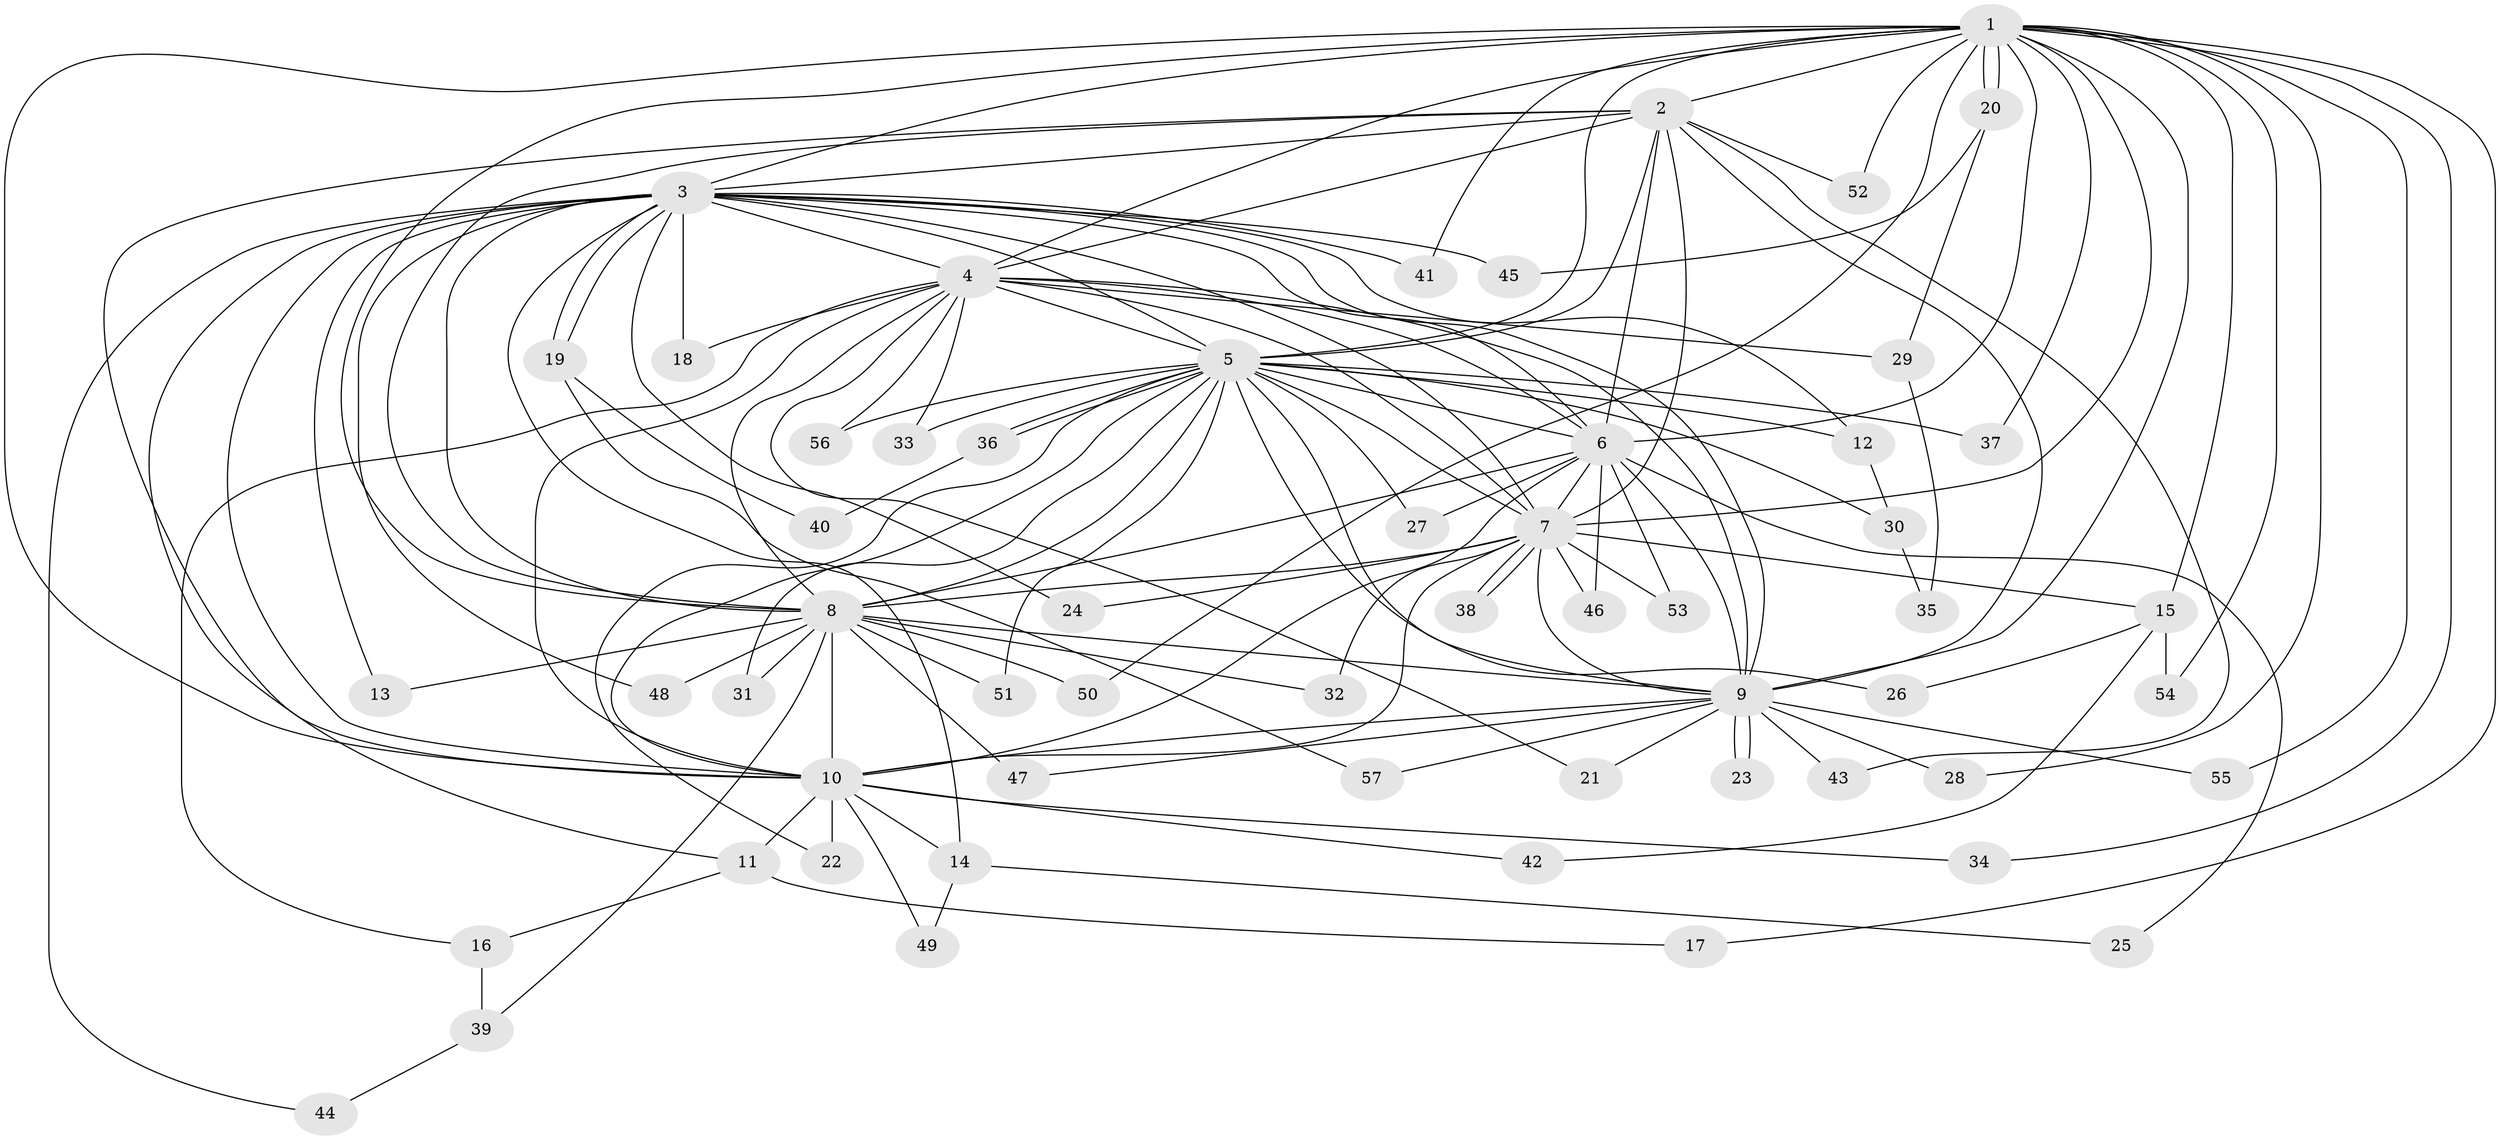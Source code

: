 // coarse degree distribution, {12: 0.13636363636363635, 7: 0.045454545454545456, 8: 0.045454545454545456, 11: 0.045454545454545456, 2: 0.45454545454545453, 1: 0.09090909090909091, 4: 0.09090909090909091, 3: 0.09090909090909091}
// Generated by graph-tools (version 1.1) at 2025/17/03/04/25 18:17:16]
// undirected, 57 vertices, 139 edges
graph export_dot {
graph [start="1"]
  node [color=gray90,style=filled];
  1;
  2;
  3;
  4;
  5;
  6;
  7;
  8;
  9;
  10;
  11;
  12;
  13;
  14;
  15;
  16;
  17;
  18;
  19;
  20;
  21;
  22;
  23;
  24;
  25;
  26;
  27;
  28;
  29;
  30;
  31;
  32;
  33;
  34;
  35;
  36;
  37;
  38;
  39;
  40;
  41;
  42;
  43;
  44;
  45;
  46;
  47;
  48;
  49;
  50;
  51;
  52;
  53;
  54;
  55;
  56;
  57;
  1 -- 2;
  1 -- 3;
  1 -- 4;
  1 -- 5;
  1 -- 6;
  1 -- 7;
  1 -- 8;
  1 -- 9;
  1 -- 10;
  1 -- 15;
  1 -- 17;
  1 -- 20;
  1 -- 20;
  1 -- 28;
  1 -- 34;
  1 -- 37;
  1 -- 41;
  1 -- 50;
  1 -- 52;
  1 -- 54;
  1 -- 55;
  2 -- 3;
  2 -- 4;
  2 -- 5;
  2 -- 6;
  2 -- 7;
  2 -- 8;
  2 -- 9;
  2 -- 10;
  2 -- 43;
  2 -- 52;
  3 -- 4;
  3 -- 5;
  3 -- 6;
  3 -- 7;
  3 -- 8;
  3 -- 9;
  3 -- 10;
  3 -- 11;
  3 -- 12;
  3 -- 13;
  3 -- 14;
  3 -- 18;
  3 -- 19;
  3 -- 19;
  3 -- 24;
  3 -- 41;
  3 -- 44;
  3 -- 45;
  3 -- 48;
  4 -- 5;
  4 -- 6;
  4 -- 7;
  4 -- 8;
  4 -- 9;
  4 -- 10;
  4 -- 16;
  4 -- 18;
  4 -- 21;
  4 -- 29;
  4 -- 33;
  4 -- 56;
  5 -- 6;
  5 -- 7;
  5 -- 8;
  5 -- 9;
  5 -- 10;
  5 -- 12;
  5 -- 22;
  5 -- 26;
  5 -- 27;
  5 -- 30;
  5 -- 31;
  5 -- 33;
  5 -- 36;
  5 -- 36;
  5 -- 37;
  5 -- 51;
  5 -- 56;
  6 -- 7;
  6 -- 8;
  6 -- 9;
  6 -- 10;
  6 -- 25;
  6 -- 27;
  6 -- 46;
  6 -- 53;
  7 -- 8;
  7 -- 9;
  7 -- 10;
  7 -- 15;
  7 -- 24;
  7 -- 32;
  7 -- 38;
  7 -- 38;
  7 -- 46;
  7 -- 53;
  8 -- 9;
  8 -- 10;
  8 -- 13;
  8 -- 31;
  8 -- 32;
  8 -- 39;
  8 -- 47;
  8 -- 48;
  8 -- 50;
  8 -- 51;
  9 -- 10;
  9 -- 21;
  9 -- 23;
  9 -- 23;
  9 -- 28;
  9 -- 43;
  9 -- 47;
  9 -- 55;
  9 -- 57;
  10 -- 11;
  10 -- 14;
  10 -- 22;
  10 -- 34;
  10 -- 42;
  10 -- 49;
  11 -- 16;
  11 -- 17;
  12 -- 30;
  14 -- 25;
  14 -- 49;
  15 -- 26;
  15 -- 42;
  15 -- 54;
  16 -- 39;
  19 -- 40;
  19 -- 57;
  20 -- 29;
  20 -- 45;
  29 -- 35;
  30 -- 35;
  36 -- 40;
  39 -- 44;
}

